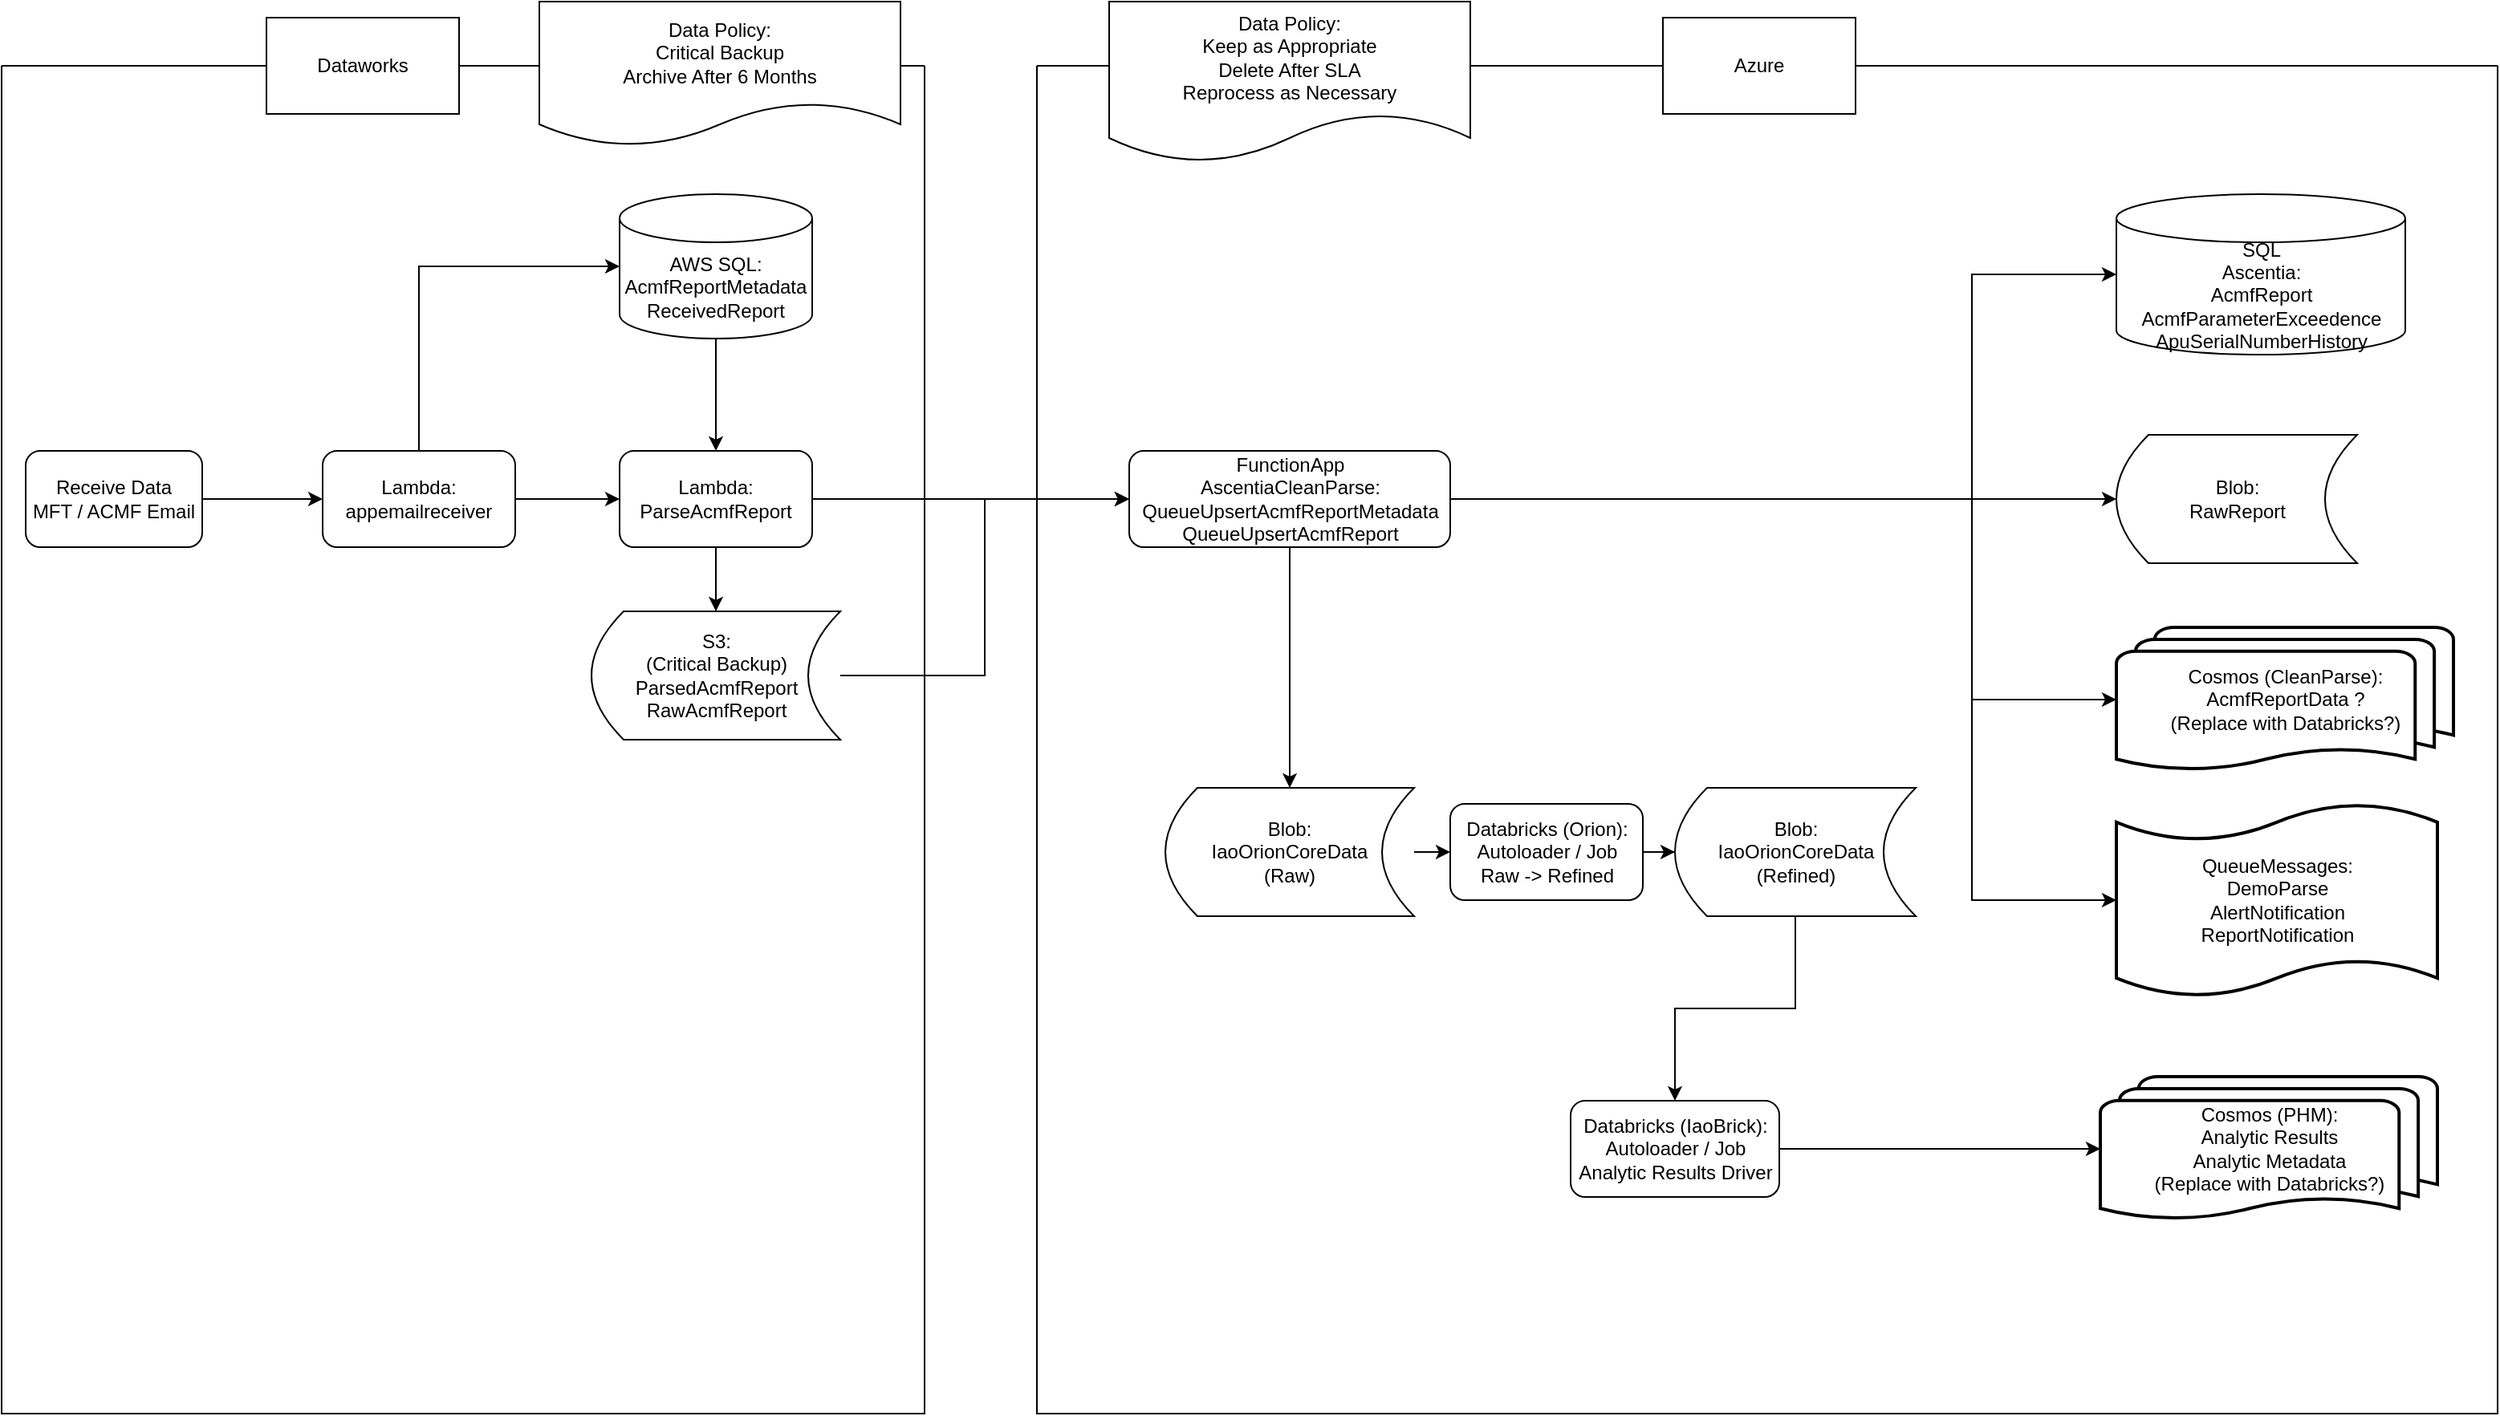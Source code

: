 <mxfile version="22.1.17" type="github">
  <diagram name="Page-1" id="B3mlhVvV09Qu5MrSqNEG">
    <mxGraphModel dx="1687" dy="918" grid="1" gridSize="10" guides="1" tooltips="1" connect="1" arrows="1" fold="1" page="1" pageScale="1" pageWidth="850" pageHeight="1100" math="0" shadow="0">
      <root>
        <mxCell id="0" />
        <mxCell id="1" parent="0" />
        <mxCell id="V8RE8BcvdDwi5T4sLW9s-6" value="" style="edgeStyle=orthogonalEdgeStyle;rounded=0;orthogonalLoop=1;jettySize=auto;html=1;" parent="1" source="V8RE8BcvdDwi5T4sLW9s-1" target="V8RE8BcvdDwi5T4sLW9s-5" edge="1">
          <mxGeometry relative="1" as="geometry" />
        </mxCell>
        <mxCell id="V8RE8BcvdDwi5T4sLW9s-1" value="Receive Data&lt;br&gt;MFT / ACMF Email" style="rounded=1;whiteSpace=wrap;html=1;" parent="1" vertex="1">
          <mxGeometry x="30" y="350" width="110" height="60" as="geometry" />
        </mxCell>
        <mxCell id="V8RE8BcvdDwi5T4sLW9s-8" style="edgeStyle=orthogonalEdgeStyle;rounded=0;orthogonalLoop=1;jettySize=auto;html=1;exitX=0.5;exitY=0;exitDx=0;exitDy=0;entryX=0;entryY=0.5;entryDx=0;entryDy=0;entryPerimeter=0;" parent="1" source="V8RE8BcvdDwi5T4sLW9s-5" target="V8RE8BcvdDwi5T4sLW9s-7" edge="1">
          <mxGeometry relative="1" as="geometry" />
        </mxCell>
        <mxCell id="V8RE8BcvdDwi5T4sLW9s-11" value="" style="edgeStyle=orthogonalEdgeStyle;rounded=0;orthogonalLoop=1;jettySize=auto;html=1;" parent="1" source="V8RE8BcvdDwi5T4sLW9s-5" target="V8RE8BcvdDwi5T4sLW9s-10" edge="1">
          <mxGeometry relative="1" as="geometry" />
        </mxCell>
        <mxCell id="V8RE8BcvdDwi5T4sLW9s-5" value="Lambda:&lt;br&gt;appemailreceiver" style="whiteSpace=wrap;html=1;rounded=1;" parent="1" vertex="1">
          <mxGeometry x="215" y="350" width="120" height="60" as="geometry" />
        </mxCell>
        <mxCell id="V8RE8BcvdDwi5T4sLW9s-12" style="edgeStyle=orthogonalEdgeStyle;rounded=0;orthogonalLoop=1;jettySize=auto;html=1;exitX=0.5;exitY=1;exitDx=0;exitDy=0;exitPerimeter=0;entryX=0.5;entryY=0;entryDx=0;entryDy=0;" parent="1" source="V8RE8BcvdDwi5T4sLW9s-7" target="V8RE8BcvdDwi5T4sLW9s-10" edge="1">
          <mxGeometry relative="1" as="geometry" />
        </mxCell>
        <mxCell id="V8RE8BcvdDwi5T4sLW9s-7" value="AWS SQL:&lt;br&gt;AcmfReportMetadata&lt;br&gt;ReceivedReport" style="shape=cylinder3;whiteSpace=wrap;html=1;boundedLbl=1;backgroundOutline=1;size=15;" parent="1" vertex="1">
          <mxGeometry x="400" y="190" width="120" height="90" as="geometry" />
        </mxCell>
        <mxCell id="V8RE8BcvdDwi5T4sLW9s-15" style="edgeStyle=orthogonalEdgeStyle;rounded=0;orthogonalLoop=1;jettySize=auto;html=1;entryX=0;entryY=0.5;entryDx=0;entryDy=0;" parent="1" source="V8RE8BcvdDwi5T4sLW9s-10" target="V8RE8BcvdDwi5T4sLW9s-14" edge="1">
          <mxGeometry relative="1" as="geometry" />
        </mxCell>
        <mxCell id="TXAmpFvmCyabTyzz0n-k-8" style="edgeStyle=orthogonalEdgeStyle;rounded=0;orthogonalLoop=1;jettySize=auto;html=1;entryX=0.5;entryY=0;entryDx=0;entryDy=0;" edge="1" parent="1" source="V8RE8BcvdDwi5T4sLW9s-10" target="TXAmpFvmCyabTyzz0n-k-7">
          <mxGeometry relative="1" as="geometry" />
        </mxCell>
        <mxCell id="V8RE8BcvdDwi5T4sLW9s-10" value="Lambda:&lt;br&gt;ParseAcmfReport" style="whiteSpace=wrap;html=1;rounded=1;" parent="1" vertex="1">
          <mxGeometry x="400" y="350" width="120" height="60" as="geometry" />
        </mxCell>
        <mxCell id="V8RE8BcvdDwi5T4sLW9s-29" value="" style="edgeStyle=orthogonalEdgeStyle;rounded=0;orthogonalLoop=1;jettySize=auto;html=1;" parent="1" source="V8RE8BcvdDwi5T4sLW9s-13" target="V8RE8BcvdDwi5T4sLW9s-28" edge="1">
          <mxGeometry relative="1" as="geometry" />
        </mxCell>
        <mxCell id="V8RE8BcvdDwi5T4sLW9s-13" value="Blob:&lt;br&gt;IaoOrionCoreData &lt;br&gt;(Raw)" style="shape=dataStorage;whiteSpace=wrap;html=1;fixedSize=1;" parent="1" vertex="1">
          <mxGeometry x="740" y="560" width="155" height="80" as="geometry" />
        </mxCell>
        <mxCell id="V8RE8BcvdDwi5T4sLW9s-19" value="" style="edgeStyle=orthogonalEdgeStyle;rounded=0;orthogonalLoop=1;jettySize=auto;html=1;entryX=0;entryY=0.5;entryDx=0;entryDy=0;entryPerimeter=0;" parent="1" source="V8RE8BcvdDwi5T4sLW9s-14" target="V8RE8BcvdDwi5T4sLW9s-20" edge="1">
          <mxGeometry relative="1" as="geometry">
            <mxPoint x="1307.5" y="380" as="targetPoint" />
            <Array as="points">
              <mxPoint x="1242.5" y="380" />
              <mxPoint x="1242.5" y="240" />
            </Array>
          </mxGeometry>
        </mxCell>
        <mxCell id="V8RE8BcvdDwi5T4sLW9s-22" style="edgeStyle=orthogonalEdgeStyle;rounded=0;orthogonalLoop=1;jettySize=auto;html=1;entryX=0;entryY=0.5;entryDx=0;entryDy=0;" parent="1" source="V8RE8BcvdDwi5T4sLW9s-14" target="V8RE8BcvdDwi5T4sLW9s-21" edge="1">
          <mxGeometry relative="1" as="geometry" />
        </mxCell>
        <mxCell id="TXAmpFvmCyabTyzz0n-k-3" style="edgeStyle=orthogonalEdgeStyle;rounded=0;orthogonalLoop=1;jettySize=auto;html=1;entryX=0.5;entryY=0;entryDx=0;entryDy=0;exitX=0.5;exitY=1;exitDx=0;exitDy=0;" edge="1" parent="1" source="V8RE8BcvdDwi5T4sLW9s-14" target="V8RE8BcvdDwi5T4sLW9s-13">
          <mxGeometry relative="1" as="geometry" />
        </mxCell>
        <mxCell id="V8RE8BcvdDwi5T4sLW9s-14" value="FunctionApp&lt;br&gt;AscentiaCleanParse:&lt;br&gt;QueueUpsertAcmfReportMetadata&lt;br&gt;QueueUpsertAcmfReport" style="whiteSpace=wrap;html=1;rounded=1;" parent="1" vertex="1">
          <mxGeometry x="717.5" y="350" width="200" height="60" as="geometry" />
        </mxCell>
        <mxCell id="V8RE8BcvdDwi5T4sLW9s-20" value="SQL&lt;br&gt;Ascentia:&lt;br&gt;AcmfReport&lt;br&gt;AcmfParameterExceedence&lt;br&gt;ApuSerialNumberHistory" style="shape=cylinder3;whiteSpace=wrap;html=1;boundedLbl=1;backgroundOutline=1;size=15;" parent="1" vertex="1">
          <mxGeometry x="1332.5" y="190" width="180" height="100" as="geometry" />
        </mxCell>
        <mxCell id="V8RE8BcvdDwi5T4sLW9s-21" value="Blob:&lt;br&gt;RawReport&lt;br&gt;" style="shape=dataStorage;whiteSpace=wrap;html=1;fixedSize=1;" parent="1" vertex="1">
          <mxGeometry x="1332.5" y="340" width="150" height="80" as="geometry" />
        </mxCell>
        <mxCell id="V8RE8BcvdDwi5T4sLW9s-23" value="Cosmos (CleanParse):&lt;br&gt;AcmfReportData ? &lt;br&gt;(Replace with Databricks?)" style="strokeWidth=2;html=1;shape=mxgraph.flowchart.multi-document;whiteSpace=wrap;" parent="1" vertex="1">
          <mxGeometry x="1332.5" y="460" width="210" height="90" as="geometry" />
        </mxCell>
        <mxCell id="V8RE8BcvdDwi5T4sLW9s-24" style="edgeStyle=orthogonalEdgeStyle;rounded=0;orthogonalLoop=1;jettySize=auto;html=1;entryX=0;entryY=0.5;entryDx=0;entryDy=0;entryPerimeter=0;" parent="1" source="V8RE8BcvdDwi5T4sLW9s-14" target="V8RE8BcvdDwi5T4sLW9s-23" edge="1">
          <mxGeometry relative="1" as="geometry">
            <Array as="points">
              <mxPoint x="1242.5" y="380" />
              <mxPoint x="1242.5" y="505" />
            </Array>
          </mxGeometry>
        </mxCell>
        <mxCell id="V8RE8BcvdDwi5T4sLW9s-25" value="QueueMessages:&lt;br&gt;DemoParse&lt;br&gt;AlertNotification&lt;br&gt;ReportNotification" style="shape=tape;whiteSpace=wrap;html=1;strokeWidth=2;size=0.19" parent="1" vertex="1">
          <mxGeometry x="1332.5" y="570" width="200" height="120" as="geometry" />
        </mxCell>
        <mxCell id="V8RE8BcvdDwi5T4sLW9s-26" style="edgeStyle=orthogonalEdgeStyle;rounded=0;orthogonalLoop=1;jettySize=auto;html=1;entryX=0;entryY=0.5;entryDx=0;entryDy=0;entryPerimeter=0;" parent="1" source="V8RE8BcvdDwi5T4sLW9s-14" target="V8RE8BcvdDwi5T4sLW9s-25" edge="1">
          <mxGeometry relative="1" as="geometry">
            <Array as="points">
              <mxPoint x="1242.5" y="380" />
              <mxPoint x="1242.5" y="630" />
            </Array>
          </mxGeometry>
        </mxCell>
        <mxCell id="V8RE8BcvdDwi5T4sLW9s-33" style="edgeStyle=orthogonalEdgeStyle;rounded=0;orthogonalLoop=1;jettySize=auto;html=1;entryX=0;entryY=0.5;entryDx=0;entryDy=0;" parent="1" source="V8RE8BcvdDwi5T4sLW9s-28" target="V8RE8BcvdDwi5T4sLW9s-32" edge="1">
          <mxGeometry relative="1" as="geometry" />
        </mxCell>
        <mxCell id="V8RE8BcvdDwi5T4sLW9s-28" value="Databricks (Orion):&lt;br&gt;Autoloader / Job&lt;br&gt;Raw -&amp;gt; Refined" style="rounded=1;whiteSpace=wrap;html=1;" parent="1" vertex="1">
          <mxGeometry x="917.5" y="570" width="120" height="60" as="geometry" />
        </mxCell>
        <mxCell id="TXAmpFvmCyabTyzz0n-k-4" style="edgeStyle=orthogonalEdgeStyle;rounded=0;orthogonalLoop=1;jettySize=auto;html=1;entryX=0.5;entryY=0;entryDx=0;entryDy=0;exitX=0.5;exitY=1;exitDx=0;exitDy=0;" edge="1" parent="1" source="V8RE8BcvdDwi5T4sLW9s-32" target="V8RE8BcvdDwi5T4sLW9s-34">
          <mxGeometry relative="1" as="geometry" />
        </mxCell>
        <mxCell id="V8RE8BcvdDwi5T4sLW9s-32" value="Blob:&lt;br&gt;IaoOrionCoreData &lt;br&gt;(Refined)" style="shape=dataStorage;whiteSpace=wrap;html=1;fixedSize=1;" parent="1" vertex="1">
          <mxGeometry x="1057.5" y="560" width="150" height="80" as="geometry" />
        </mxCell>
        <mxCell id="V8RE8BcvdDwi5T4sLW9s-37" style="edgeStyle=orthogonalEdgeStyle;rounded=0;orthogonalLoop=1;jettySize=auto;html=1;entryX=0;entryY=0.5;entryDx=0;entryDy=0;entryPerimeter=0;" parent="1" source="V8RE8BcvdDwi5T4sLW9s-34" target="V8RE8BcvdDwi5T4sLW9s-38" edge="1">
          <mxGeometry relative="1" as="geometry">
            <mxPoint x="1067.5" y="770" as="targetPoint" />
          </mxGeometry>
        </mxCell>
        <mxCell id="V8RE8BcvdDwi5T4sLW9s-34" value="Databricks (IaoBrick):&lt;br&gt;Autoloader / Job Analytic Results Driver" style="rounded=1;whiteSpace=wrap;html=1;" parent="1" vertex="1">
          <mxGeometry x="992.5" y="755" width="130" height="60" as="geometry" />
        </mxCell>
        <mxCell id="V8RE8BcvdDwi5T4sLW9s-38" value="Cosmos (PHM):&lt;br&gt;Analytic Results&lt;br&gt;Analytic Metadata&lt;br&gt;(Replace with Databricks?)" style="strokeWidth=2;html=1;shape=mxgraph.flowchart.multi-document;whiteSpace=wrap;align=center;" parent="1" vertex="1">
          <mxGeometry x="1322.5" y="740" width="210" height="90" as="geometry" />
        </mxCell>
        <mxCell id="TXAmpFvmCyabTyzz0n-k-9" style="edgeStyle=orthogonalEdgeStyle;rounded=0;orthogonalLoop=1;jettySize=auto;html=1;entryX=0;entryY=0.5;entryDx=0;entryDy=0;" edge="1" parent="1" source="TXAmpFvmCyabTyzz0n-k-7" target="V8RE8BcvdDwi5T4sLW9s-14">
          <mxGeometry relative="1" as="geometry" />
        </mxCell>
        <mxCell id="TXAmpFvmCyabTyzz0n-k-7" value="S3:&lt;br&gt;(Critical Backup)&lt;br&gt;ParsedAcmfReport&lt;br&gt;RawAcmfReport" style="shape=dataStorage;whiteSpace=wrap;html=1;fixedSize=1;" vertex="1" parent="1">
          <mxGeometry x="382.5" y="450" width="155" height="80" as="geometry" />
        </mxCell>
        <mxCell id="TXAmpFvmCyabTyzz0n-k-13" value="" style="swimlane;startSize=0;" vertex="1" parent="1">
          <mxGeometry x="15" y="110" width="575" height="840" as="geometry" />
        </mxCell>
        <mxCell id="TXAmpFvmCyabTyzz0n-k-17" value="Data Policy:&lt;br&gt;Critical Backup&lt;br&gt;Archive After 6 Months&lt;br&gt;&lt;span data-lucid-content=&quot;{&amp;quot;t&amp;quot;:&amp;quot;DataPolicy: Critical Backup Archive After 6 Months&amp;quot;,&amp;quot;m&amp;quot;:[{&amp;quot;s&amp;quot;:0,&amp;quot;n&amp;quot;:&amp;quot;s&amp;quot;,&amp;quot;v&amp;quot;:22.222,&amp;quot;e&amp;quot;:50},{&amp;quot;s&amp;quot;:0,&amp;quot;n&amp;quot;:&amp;quot;c&amp;quot;,&amp;quot;v&amp;quot;:&amp;quot;3a414aff&amp;quot;,&amp;quot;e&amp;quot;:50}]}&quot; data-lucid-type=&quot;application/vnd.lucid.text&quot;&gt;&lt;/span&gt;&lt;span data-lucid-content=&quot;{&amp;quot;t&amp;quot;:&amp;quot;DataPolicy: Critical Backup Archive After 6 Months&amp;quot;,&amp;quot;m&amp;quot;:[{&amp;quot;s&amp;quot;:0,&amp;quot;n&amp;quot;:&amp;quot;s&amp;quot;,&amp;quot;v&amp;quot;:22.222,&amp;quot;e&amp;quot;:50},{&amp;quot;s&amp;quot;:0,&amp;quot;n&amp;quot;:&amp;quot;c&amp;quot;,&amp;quot;v&amp;quot;:&amp;quot;3a414aff&amp;quot;,&amp;quot;e&amp;quot;:50}]}&quot; data-lucid-type=&quot;application/vnd.lucid.text&quot;&gt;&lt;/span&gt;&lt;span data-lucid-content=&quot;{&amp;quot;t&amp;quot;:&amp;quot;DataPolicy: Critical Backup Archive After 6 Months&amp;quot;,&amp;quot;m&amp;quot;:[{&amp;quot;s&amp;quot;:0,&amp;quot;n&amp;quot;:&amp;quot;s&amp;quot;,&amp;quot;v&amp;quot;:22.222,&amp;quot;e&amp;quot;:50},{&amp;quot;s&amp;quot;:0,&amp;quot;n&amp;quot;:&amp;quot;c&amp;quot;,&amp;quot;v&amp;quot;:&amp;quot;3a414aff&amp;quot;,&amp;quot;e&amp;quot;:50}]}&quot; data-lucid-type=&quot;application/vnd.lucid.text&quot;&gt;&lt;/span&gt;&lt;span data-lucid-content=&quot;{&amp;quot;t&amp;quot;:&amp;quot;DataPolicy: Critical Backup Archive After 6 Months&amp;quot;,&amp;quot;m&amp;quot;:[{&amp;quot;s&amp;quot;:0,&amp;quot;n&amp;quot;:&amp;quot;s&amp;quot;,&amp;quot;v&amp;quot;:22.222,&amp;quot;e&amp;quot;:50},{&amp;quot;s&amp;quot;:0,&amp;quot;n&amp;quot;:&amp;quot;c&amp;quot;,&amp;quot;v&amp;quot;:&amp;quot;3a414aff&amp;quot;,&amp;quot;e&amp;quot;:50}]}&quot; data-lucid-type=&quot;application/vnd.lucid.text&quot;&gt;&lt;/span&gt;&lt;span data-lucid-content=&quot;{&amp;quot;t&amp;quot;:&amp;quot;DataPolicy: Critical Backup Archive After 6 Months&amp;quot;,&amp;quot;m&amp;quot;:[{&amp;quot;s&amp;quot;:0,&amp;quot;n&amp;quot;:&amp;quot;s&amp;quot;,&amp;quot;v&amp;quot;:22.222,&amp;quot;e&amp;quot;:50},{&amp;quot;s&amp;quot;:0,&amp;quot;n&amp;quot;:&amp;quot;c&amp;quot;,&amp;quot;v&amp;quot;:&amp;quot;3a414aff&amp;quot;,&amp;quot;e&amp;quot;:50}]}&quot; data-lucid-type=&quot;application/vnd.lucid.text&quot;&gt;&lt;/span&gt;&lt;span data-lucid-content=&quot;{&amp;quot;t&amp;quot;:&amp;quot;DataPolicy: Critical Backup Archive After 6 Months&amp;quot;,&amp;quot;m&amp;quot;:[{&amp;quot;s&amp;quot;:0,&amp;quot;n&amp;quot;:&amp;quot;s&amp;quot;,&amp;quot;v&amp;quot;:22.222,&amp;quot;e&amp;quot;:50},{&amp;quot;s&amp;quot;:0,&amp;quot;n&amp;quot;:&amp;quot;c&amp;quot;,&amp;quot;v&amp;quot;:&amp;quot;3a414aff&amp;quot;,&amp;quot;e&amp;quot;:50}]}&quot; data-lucid-type=&quot;application/vnd.lucid.text&quot;&gt;&lt;/span&gt;&lt;span data-lucid-content=&quot;{&amp;quot;t&amp;quot;:&amp;quot;DataPolicy: Critical Backup Archive After 6 Months&amp;quot;,&amp;quot;m&amp;quot;:[{&amp;quot;s&amp;quot;:0,&amp;quot;n&amp;quot;:&amp;quot;s&amp;quot;,&amp;quot;v&amp;quot;:22.222,&amp;quot;e&amp;quot;:50},{&amp;quot;s&amp;quot;:0,&amp;quot;n&amp;quot;:&amp;quot;c&amp;quot;,&amp;quot;v&amp;quot;:&amp;quot;3a414aff&amp;quot;,&amp;quot;e&amp;quot;:50}]}&quot; data-lucid-type=&quot;application/vnd.lucid.text&quot;&gt;&lt;/span&gt;&lt;span data-lucid-content=&quot;{&amp;quot;t&amp;quot;:&amp;quot;DataPolicy: Critical Backup Archive After 6 Months&amp;quot;,&amp;quot;m&amp;quot;:[{&amp;quot;s&amp;quot;:0,&amp;quot;n&amp;quot;:&amp;quot;s&amp;quot;,&amp;quot;v&amp;quot;:22.222,&amp;quot;e&amp;quot;:50},{&amp;quot;s&amp;quot;:0,&amp;quot;n&amp;quot;:&amp;quot;c&amp;quot;,&amp;quot;v&amp;quot;:&amp;quot;3a414aff&amp;quot;,&amp;quot;e&amp;quot;:50}]}&quot; data-lucid-type=&quot;application/vnd.lucid.text&quot;&gt;&lt;/span&gt;&lt;span data-lucid-content=&quot;{&amp;quot;t&amp;quot;:&amp;quot;DataPolicy: Critical Backup Archive After 6 Months&amp;quot;,&amp;quot;m&amp;quot;:[{&amp;quot;s&amp;quot;:0,&amp;quot;n&amp;quot;:&amp;quot;s&amp;quot;,&amp;quot;v&amp;quot;:22.222,&amp;quot;e&amp;quot;:50},{&amp;quot;s&amp;quot;:0,&amp;quot;n&amp;quot;:&amp;quot;c&amp;quot;,&amp;quot;v&amp;quot;:&amp;quot;3a414aff&amp;quot;,&amp;quot;e&amp;quot;:50}]}&quot; data-lucid-type=&quot;application/vnd.lucid.text&quot;&gt;&lt;/span&gt;" style="shape=document;whiteSpace=wrap;html=1;boundedLbl=1;" vertex="1" parent="TXAmpFvmCyabTyzz0n-k-13">
          <mxGeometry x="335" y="-40" width="225" height="90" as="geometry" />
        </mxCell>
        <mxCell id="TXAmpFvmCyabTyzz0n-k-21" value="Dataworks" style="rounded=0;whiteSpace=wrap;html=1;" vertex="1" parent="TXAmpFvmCyabTyzz0n-k-13">
          <mxGeometry x="165" y="-30" width="120" height="60" as="geometry" />
        </mxCell>
        <mxCell id="TXAmpFvmCyabTyzz0n-k-15" value="" style="swimlane;startSize=0;" vertex="1" parent="1">
          <mxGeometry x="660" y="110" width="910" height="840" as="geometry" />
        </mxCell>
        <mxCell id="TXAmpFvmCyabTyzz0n-k-18" value="Data Policy:&lt;br&gt;Keep as Appropriate&lt;br&gt;Delete After SLA&lt;br&gt;Reprocess as Necessary&lt;br&gt;&lt;span data-lucid-content=&quot;{&amp;quot;t&amp;quot;:&amp;quot;DataPolicy: Critical Backup Archive After 6 Months&amp;quot;,&amp;quot;m&amp;quot;:[{&amp;quot;s&amp;quot;:0,&amp;quot;n&amp;quot;:&amp;quot;s&amp;quot;,&amp;quot;v&amp;quot;:22.222,&amp;quot;e&amp;quot;:50},{&amp;quot;s&amp;quot;:0,&amp;quot;n&amp;quot;:&amp;quot;c&amp;quot;,&amp;quot;v&amp;quot;:&amp;quot;3a414aff&amp;quot;,&amp;quot;e&amp;quot;:50}]}&quot; data-lucid-type=&quot;application/vnd.lucid.text&quot;&gt;&lt;/span&gt;&lt;span data-lucid-content=&quot;{&amp;quot;t&amp;quot;:&amp;quot;DataPolicy: Critical Backup Archive After 6 Months&amp;quot;,&amp;quot;m&amp;quot;:[{&amp;quot;s&amp;quot;:0,&amp;quot;n&amp;quot;:&amp;quot;s&amp;quot;,&amp;quot;v&amp;quot;:22.222,&amp;quot;e&amp;quot;:50},{&amp;quot;s&amp;quot;:0,&amp;quot;n&amp;quot;:&amp;quot;c&amp;quot;,&amp;quot;v&amp;quot;:&amp;quot;3a414aff&amp;quot;,&amp;quot;e&amp;quot;:50}]}&quot; data-lucid-type=&quot;application/vnd.lucid.text&quot;&gt;&lt;/span&gt;&lt;span data-lucid-content=&quot;{&amp;quot;t&amp;quot;:&amp;quot;DataPolicy: Critical Backup Archive After 6 Months&amp;quot;,&amp;quot;m&amp;quot;:[{&amp;quot;s&amp;quot;:0,&amp;quot;n&amp;quot;:&amp;quot;s&amp;quot;,&amp;quot;v&amp;quot;:22.222,&amp;quot;e&amp;quot;:50},{&amp;quot;s&amp;quot;:0,&amp;quot;n&amp;quot;:&amp;quot;c&amp;quot;,&amp;quot;v&amp;quot;:&amp;quot;3a414aff&amp;quot;,&amp;quot;e&amp;quot;:50}]}&quot; data-lucid-type=&quot;application/vnd.lucid.text&quot;&gt;&lt;/span&gt;&lt;span data-lucid-content=&quot;{&amp;quot;t&amp;quot;:&amp;quot;DataPolicy: Critical Backup Archive After 6 Months&amp;quot;,&amp;quot;m&amp;quot;:[{&amp;quot;s&amp;quot;:0,&amp;quot;n&amp;quot;:&amp;quot;s&amp;quot;,&amp;quot;v&amp;quot;:22.222,&amp;quot;e&amp;quot;:50},{&amp;quot;s&amp;quot;:0,&amp;quot;n&amp;quot;:&amp;quot;c&amp;quot;,&amp;quot;v&amp;quot;:&amp;quot;3a414aff&amp;quot;,&amp;quot;e&amp;quot;:50}]}&quot; data-lucid-type=&quot;application/vnd.lucid.text&quot;&gt;&lt;/span&gt;&lt;span data-lucid-content=&quot;{&amp;quot;t&amp;quot;:&amp;quot;DataPolicy: Critical Backup Archive After 6 Months&amp;quot;,&amp;quot;m&amp;quot;:[{&amp;quot;s&amp;quot;:0,&amp;quot;n&amp;quot;:&amp;quot;s&amp;quot;,&amp;quot;v&amp;quot;:22.222,&amp;quot;e&amp;quot;:50},{&amp;quot;s&amp;quot;:0,&amp;quot;n&amp;quot;:&amp;quot;c&amp;quot;,&amp;quot;v&amp;quot;:&amp;quot;3a414aff&amp;quot;,&amp;quot;e&amp;quot;:50}]}&quot; data-lucid-type=&quot;application/vnd.lucid.text&quot;&gt;&lt;/span&gt;&lt;span data-lucid-content=&quot;{&amp;quot;t&amp;quot;:&amp;quot;DataPolicy: Critical Backup Archive After 6 Months&amp;quot;,&amp;quot;m&amp;quot;:[{&amp;quot;s&amp;quot;:0,&amp;quot;n&amp;quot;:&amp;quot;s&amp;quot;,&amp;quot;v&amp;quot;:22.222,&amp;quot;e&amp;quot;:50},{&amp;quot;s&amp;quot;:0,&amp;quot;n&amp;quot;:&amp;quot;c&amp;quot;,&amp;quot;v&amp;quot;:&amp;quot;3a414aff&amp;quot;,&amp;quot;e&amp;quot;:50}]}&quot; data-lucid-type=&quot;application/vnd.lucid.text&quot;&gt;&lt;/span&gt;&lt;span data-lucid-content=&quot;{&amp;quot;t&amp;quot;:&amp;quot;DataPolicy: Critical Backup Archive After 6 Months&amp;quot;,&amp;quot;m&amp;quot;:[{&amp;quot;s&amp;quot;:0,&amp;quot;n&amp;quot;:&amp;quot;s&amp;quot;,&amp;quot;v&amp;quot;:22.222,&amp;quot;e&amp;quot;:50},{&amp;quot;s&amp;quot;:0,&amp;quot;n&amp;quot;:&amp;quot;c&amp;quot;,&amp;quot;v&amp;quot;:&amp;quot;3a414aff&amp;quot;,&amp;quot;e&amp;quot;:50}]}&quot; data-lucid-type=&quot;application/vnd.lucid.text&quot;&gt;&lt;/span&gt;&lt;span data-lucid-content=&quot;{&amp;quot;t&amp;quot;:&amp;quot;DataPolicy: Critical Backup Archive After 6 Months&amp;quot;,&amp;quot;m&amp;quot;:[{&amp;quot;s&amp;quot;:0,&amp;quot;n&amp;quot;:&amp;quot;s&amp;quot;,&amp;quot;v&amp;quot;:22.222,&amp;quot;e&amp;quot;:50},{&amp;quot;s&amp;quot;:0,&amp;quot;n&amp;quot;:&amp;quot;c&amp;quot;,&amp;quot;v&amp;quot;:&amp;quot;3a414aff&amp;quot;,&amp;quot;e&amp;quot;:50}]}&quot; data-lucid-type=&quot;application/vnd.lucid.text&quot;&gt;&lt;/span&gt;&lt;span data-lucid-content=&quot;{&amp;quot;t&amp;quot;:&amp;quot;DataPolicy: Critical Backup Archive After 6 Months&amp;quot;,&amp;quot;m&amp;quot;:[{&amp;quot;s&amp;quot;:0,&amp;quot;n&amp;quot;:&amp;quot;s&amp;quot;,&amp;quot;v&amp;quot;:22.222,&amp;quot;e&amp;quot;:50},{&amp;quot;s&amp;quot;:0,&amp;quot;n&amp;quot;:&amp;quot;c&amp;quot;,&amp;quot;v&amp;quot;:&amp;quot;3a414aff&amp;quot;,&amp;quot;e&amp;quot;:50}]}&quot; data-lucid-type=&quot;application/vnd.lucid.text&quot;&gt;&lt;/span&gt;" style="shape=document;whiteSpace=wrap;html=1;boundedLbl=1;" vertex="1" parent="TXAmpFvmCyabTyzz0n-k-15">
          <mxGeometry x="45" y="-40" width="225" height="100" as="geometry" />
        </mxCell>
        <mxCell id="TXAmpFvmCyabTyzz0n-k-19" value="Azure" style="rounded=0;whiteSpace=wrap;html=1;" vertex="1" parent="1">
          <mxGeometry x="1050" y="80" width="120" height="60" as="geometry" />
        </mxCell>
      </root>
    </mxGraphModel>
  </diagram>
</mxfile>

